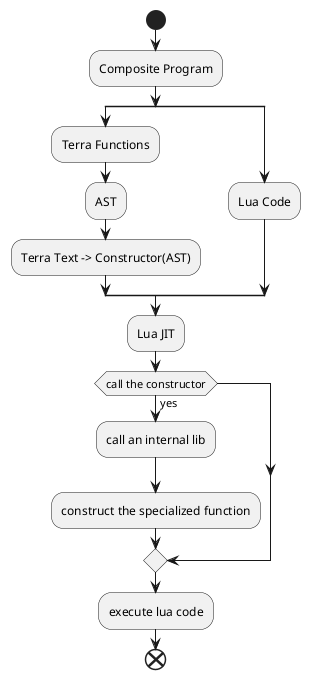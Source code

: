@startuml
start
:Composite Program;
split
  :Terra Functions;
  :AST;
  :Terra Text -> Constructor(AST);
split again
  :Lua Code;
end split
:Lua JIT;
if (call the constructor) then(yes)
  :call an internal lib;
  :construct the specialized function;
endif
:execute lua code;
end
@enduml
